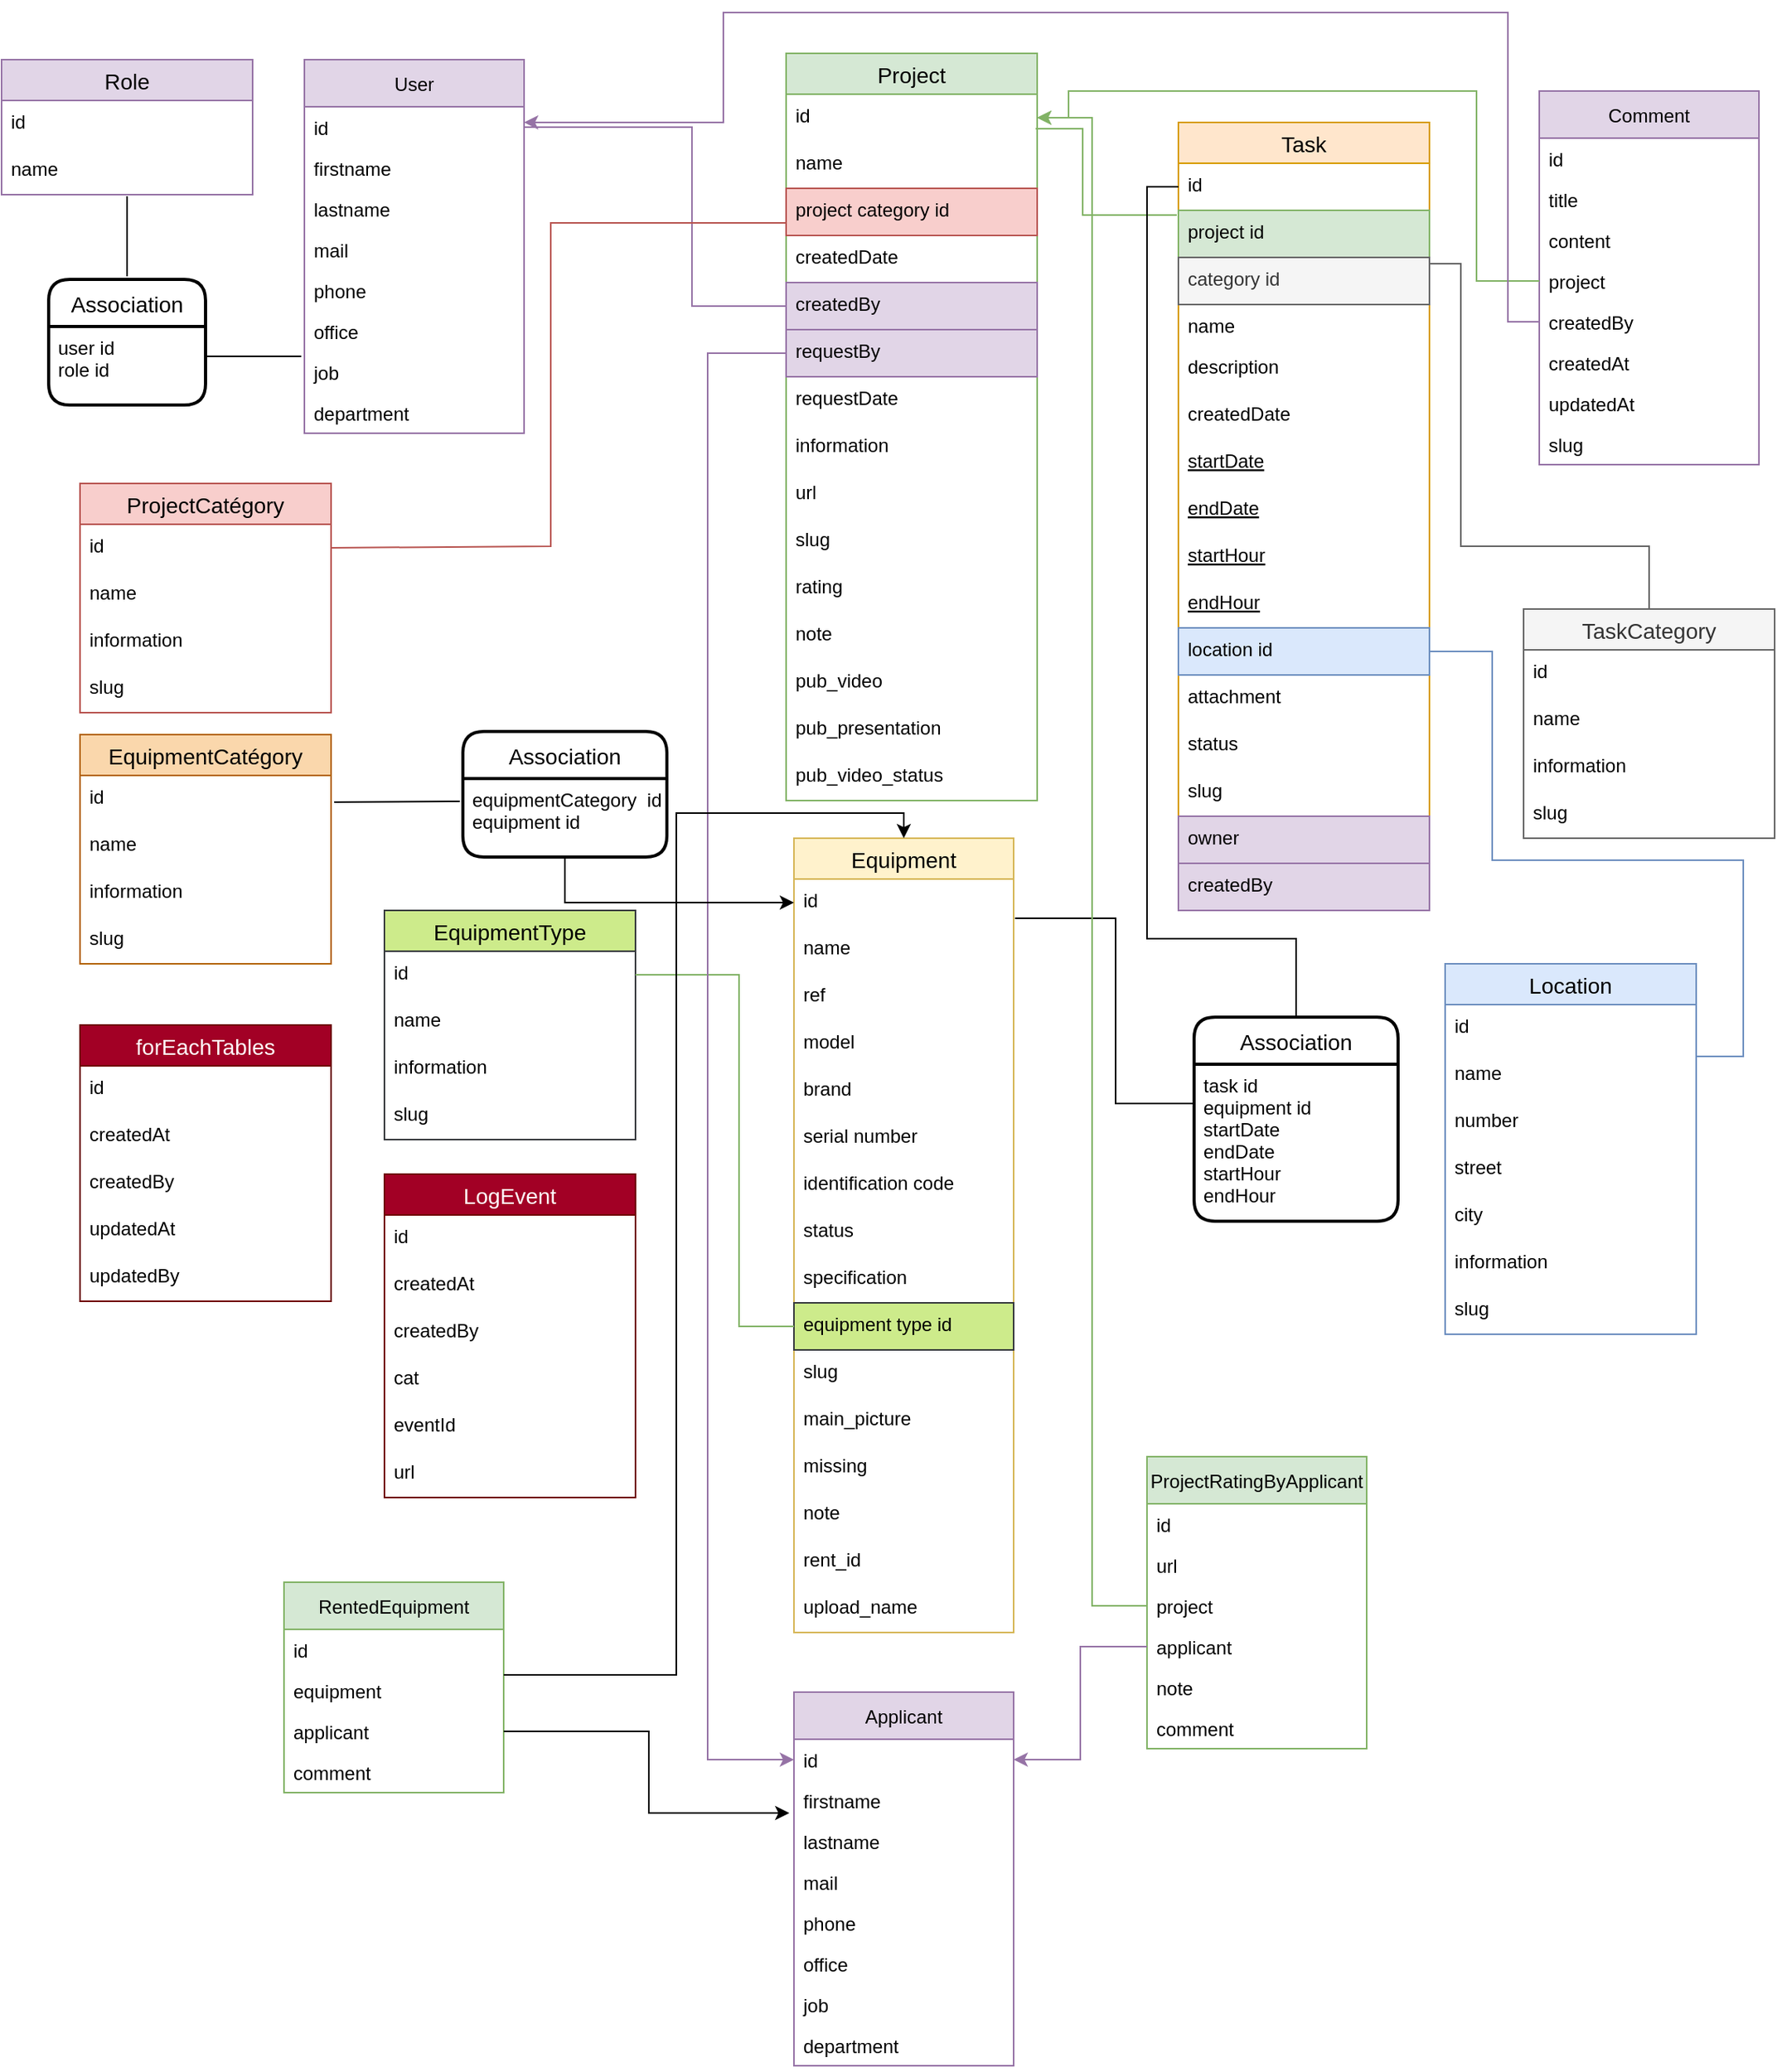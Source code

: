 <mxfile version="18.0.2" type="device"><diagram id="vgKDDP4HKPnHGb9lCJOR" name="Page-1"><mxGraphModel dx="1973" dy="1891" grid="1" gridSize="10" guides="1" tooltips="1" connect="1" arrows="1" fold="1" page="1" pageScale="1" pageWidth="1169" pageHeight="827" math="0" shadow="0"><root><mxCell id="0"/><mxCell id="1" parent="0"/><mxCell id="gBE5pJFkTgozuct2Nx64-1" value="User" style="swimlane;fontStyle=0;childLayout=stackLayout;horizontal=1;startSize=30;fillColor=#e1d5e7;horizontalStack=0;resizeParent=1;resizeParentMax=0;resizeLast=0;collapsible=1;marginBottom=0;glass=0;rounded=0;strokeColor=#9673a6;" parent="1" vertex="1"><mxGeometry x="203" y="10" width="140" height="238" as="geometry"><mxRectangle x="200" y="300" width="60" height="26" as="alternateBounds"/></mxGeometry></mxCell><mxCell id="gBE5pJFkTgozuct2Nx64-72" value="id" style="text;strokeColor=none;fillColor=none;align=left;verticalAlign=top;spacingLeft=4;spacingRight=4;overflow=hidden;rotatable=0;points=[[0,0.5],[1,0.5]];portConstraint=eastwest;" parent="gBE5pJFkTgozuct2Nx64-1" vertex="1"><mxGeometry y="30" width="140" height="26" as="geometry"/></mxCell><mxCell id="gBE5pJFkTgozuct2Nx64-2" value="firstname" style="text;strokeColor=none;fillColor=none;align=left;verticalAlign=top;spacingLeft=4;spacingRight=4;overflow=hidden;rotatable=0;points=[[0,0.5],[1,0.5]];portConstraint=eastwest;" parent="gBE5pJFkTgozuct2Nx64-1" vertex="1"><mxGeometry y="56" width="140" height="26" as="geometry"/></mxCell><mxCell id="gBE5pJFkTgozuct2Nx64-3" value="lastname" style="text;strokeColor=none;fillColor=none;align=left;verticalAlign=top;spacingLeft=4;spacingRight=4;overflow=hidden;rotatable=0;points=[[0,0.5],[1,0.5]];portConstraint=eastwest;" parent="gBE5pJFkTgozuct2Nx64-1" vertex="1"><mxGeometry y="82" width="140" height="26" as="geometry"/></mxCell><mxCell id="gBE5pJFkTgozuct2Nx64-4" value="mail" style="text;strokeColor=none;fillColor=none;align=left;verticalAlign=top;spacingLeft=4;spacingRight=4;overflow=hidden;rotatable=0;points=[[0,0.5],[1,0.5]];portConstraint=eastwest;" parent="gBE5pJFkTgozuct2Nx64-1" vertex="1"><mxGeometry y="108" width="140" height="26" as="geometry"/></mxCell><mxCell id="gBE5pJFkTgozuct2Nx64-18" value="phone" style="text;strokeColor=none;fillColor=none;align=left;verticalAlign=top;spacingLeft=4;spacingRight=4;overflow=hidden;rotatable=0;points=[[0,0.5],[1,0.5]];portConstraint=eastwest;" parent="gBE5pJFkTgozuct2Nx64-1" vertex="1"><mxGeometry y="134" width="140" height="26" as="geometry"/></mxCell><mxCell id="gBE5pJFkTgozuct2Nx64-19" value="office" style="text;strokeColor=none;fillColor=none;align=left;verticalAlign=top;spacingLeft=4;spacingRight=4;overflow=hidden;rotatable=0;points=[[0,0.5],[1,0.5]];portConstraint=eastwest;" parent="gBE5pJFkTgozuct2Nx64-1" vertex="1"><mxGeometry y="160" width="140" height="26" as="geometry"/></mxCell><mxCell id="gBE5pJFkTgozuct2Nx64-20" value="job" style="text;strokeColor=none;fillColor=none;align=left;verticalAlign=top;spacingLeft=4;spacingRight=4;overflow=hidden;rotatable=0;points=[[0,0.5],[1,0.5]];portConstraint=eastwest;" parent="gBE5pJFkTgozuct2Nx64-1" vertex="1"><mxGeometry y="186" width="140" height="26" as="geometry"/></mxCell><mxCell id="gBE5pJFkTgozuct2Nx64-22" value="department" style="text;strokeColor=none;fillColor=none;align=left;verticalAlign=top;spacingLeft=4;spacingRight=4;overflow=hidden;rotatable=0;points=[[0,0.5],[1,0.5]];portConstraint=eastwest;" parent="gBE5pJFkTgozuct2Nx64-1" vertex="1"><mxGeometry y="212" width="140" height="26" as="geometry"/></mxCell><mxCell id="gBE5pJFkTgozuct2Nx64-23" value="Role" style="swimlane;fontStyle=0;childLayout=stackLayout;horizontal=1;startSize=26;horizontalStack=0;resizeParent=1;resizeParentMax=0;resizeLast=0;collapsible=1;marginBottom=0;align=center;fontSize=14;rounded=0;glass=0;strokeColor=#9673a6;fillColor=#e1d5e7;" parent="1" vertex="1"><mxGeometry x="10" y="10" width="160" height="86" as="geometry"/></mxCell><mxCell id="gBE5pJFkTgozuct2Nx64-24" value="id" style="text;strokeColor=none;fillColor=none;spacingLeft=4;spacingRight=4;overflow=hidden;rotatable=0;points=[[0,0.5],[1,0.5]];portConstraint=eastwest;fontSize=12;" parent="gBE5pJFkTgozuct2Nx64-23" vertex="1"><mxGeometry y="26" width="160" height="30" as="geometry"/></mxCell><mxCell id="gBE5pJFkTgozuct2Nx64-73" value="name" style="text;strokeColor=none;fillColor=none;spacingLeft=4;spacingRight=4;overflow=hidden;rotatable=0;points=[[0,0.5],[1,0.5]];portConstraint=eastwest;fontSize=12;" parent="gBE5pJFkTgozuct2Nx64-23" vertex="1"><mxGeometry y="56" width="160" height="30" as="geometry"/></mxCell><mxCell id="gBE5pJFkTgozuct2Nx64-33" value="Location" style="swimlane;fontStyle=0;childLayout=stackLayout;horizontal=1;startSize=26;horizontalStack=0;resizeParent=1;resizeParentMax=0;resizeLast=0;collapsible=1;marginBottom=0;align=center;fontSize=14;rounded=0;glass=0;strokeColor=#6c8ebf;fillColor=#dae8fc;" parent="1" vertex="1"><mxGeometry x="930" y="586" width="160" height="236" as="geometry"/></mxCell><mxCell id="gBE5pJFkTgozuct2Nx64-34" value="id" style="text;strokeColor=none;fillColor=none;spacingLeft=4;spacingRight=4;overflow=hidden;rotatable=0;points=[[0,0.5],[1,0.5]];portConstraint=eastwest;fontSize=12;" parent="gBE5pJFkTgozuct2Nx64-33" vertex="1"><mxGeometry y="26" width="160" height="30" as="geometry"/></mxCell><mxCell id="gBE5pJFkTgozuct2Nx64-74" value="name" style="text;strokeColor=none;fillColor=none;spacingLeft=4;spacingRight=4;overflow=hidden;rotatable=0;points=[[0,0.5],[1,0.5]];portConstraint=eastwest;fontSize=12;" parent="gBE5pJFkTgozuct2Nx64-33" vertex="1"><mxGeometry y="56" width="160" height="30" as="geometry"/></mxCell><mxCell id="gBE5pJFkTgozuct2Nx64-37" value="number" style="text;strokeColor=none;fillColor=none;spacingLeft=4;spacingRight=4;overflow=hidden;rotatable=0;points=[[0,0.5],[1,0.5]];portConstraint=eastwest;fontSize=12;" parent="gBE5pJFkTgozuct2Nx64-33" vertex="1"><mxGeometry y="86" width="160" height="30" as="geometry"/></mxCell><mxCell id="gBE5pJFkTgozuct2Nx64-35" value="street" style="text;strokeColor=none;fillColor=none;spacingLeft=4;spacingRight=4;overflow=hidden;rotatable=0;points=[[0,0.5],[1,0.5]];portConstraint=eastwest;fontSize=12;" parent="gBE5pJFkTgozuct2Nx64-33" vertex="1"><mxGeometry y="116" width="160" height="30" as="geometry"/></mxCell><mxCell id="gBE5pJFkTgozuct2Nx64-36" value="city" style="text;strokeColor=none;fillColor=none;spacingLeft=4;spacingRight=4;overflow=hidden;rotatable=0;points=[[0,0.5],[1,0.5]];portConstraint=eastwest;fontSize=12;" parent="gBE5pJFkTgozuct2Nx64-33" vertex="1"><mxGeometry y="146" width="160" height="30" as="geometry"/></mxCell><mxCell id="gBE5pJFkTgozuct2Nx64-38" value="information" style="text;strokeColor=none;fillColor=none;spacingLeft=4;spacingRight=4;overflow=hidden;rotatable=0;points=[[0,0.5],[1,0.5]];portConstraint=eastwest;fontSize=12;" parent="gBE5pJFkTgozuct2Nx64-33" vertex="1"><mxGeometry y="176" width="160" height="30" as="geometry"/></mxCell><mxCell id="S3T-Dzvcosj2zgzTIiVU-9" value="slug" style="text;strokeColor=none;fillColor=none;spacingLeft=4;spacingRight=4;overflow=hidden;rotatable=0;points=[[0,0.5],[1,0.5]];portConstraint=eastwest;fontSize=12;" parent="gBE5pJFkTgozuct2Nx64-33" vertex="1"><mxGeometry y="206" width="160" height="30" as="geometry"/></mxCell><mxCell id="gBE5pJFkTgozuct2Nx64-39" value="EquipmentCatégory" style="swimlane;fontStyle=0;childLayout=stackLayout;horizontal=1;startSize=26;horizontalStack=0;resizeParent=1;resizeParentMax=0;resizeLast=0;collapsible=1;marginBottom=0;align=center;fontSize=14;rounded=0;glass=0;strokeColor=#b46504;fillColor=#fad7ac;" parent="1" vertex="1"><mxGeometry x="60" y="440" width="160" height="146" as="geometry"/></mxCell><mxCell id="gBE5pJFkTgozuct2Nx64-40" value="id" style="text;strokeColor=none;fillColor=none;spacingLeft=4;spacingRight=4;overflow=hidden;rotatable=0;points=[[0,0.5],[1,0.5]];portConstraint=eastwest;fontSize=12;" parent="gBE5pJFkTgozuct2Nx64-39" vertex="1"><mxGeometry y="26" width="160" height="30" as="geometry"/></mxCell><mxCell id="gBE5pJFkTgozuct2Nx64-78" value="name" style="text;strokeColor=none;fillColor=none;spacingLeft=4;spacingRight=4;overflow=hidden;rotatable=0;points=[[0,0.5],[1,0.5]];portConstraint=eastwest;fontSize=12;" parent="gBE5pJFkTgozuct2Nx64-39" vertex="1"><mxGeometry y="56" width="160" height="30" as="geometry"/></mxCell><mxCell id="gBE5pJFkTgozuct2Nx64-41" value="information" style="text;strokeColor=none;fillColor=none;spacingLeft=4;spacingRight=4;overflow=hidden;rotatable=0;points=[[0,0.5],[1,0.5]];portConstraint=eastwest;fontSize=12;" parent="gBE5pJFkTgozuct2Nx64-39" vertex="1"><mxGeometry y="86" width="160" height="30" as="geometry"/></mxCell><mxCell id="S3T-Dzvcosj2zgzTIiVU-7" value="slug" style="text;strokeColor=none;fillColor=none;spacingLeft=4;spacingRight=4;overflow=hidden;rotatable=0;points=[[0,0.5],[1,0.5]];portConstraint=eastwest;fontSize=12;" parent="gBE5pJFkTgozuct2Nx64-39" vertex="1"><mxGeometry y="116" width="160" height="30" as="geometry"/></mxCell><mxCell id="gBE5pJFkTgozuct2Nx64-43" value="EquipmentType" style="swimlane;fontStyle=0;childLayout=stackLayout;horizontal=1;startSize=26;horizontalStack=0;resizeParent=1;resizeParentMax=0;resizeLast=0;collapsible=1;marginBottom=0;align=center;fontSize=14;rounded=0;glass=0;strokeColor=#36393d;fillColor=#cdeb8b;" parent="1" vertex="1"><mxGeometry x="254" y="552" width="160" height="146" as="geometry"/></mxCell><mxCell id="gBE5pJFkTgozuct2Nx64-44" value="id" style="text;strokeColor=none;fillColor=none;spacingLeft=4;spacingRight=4;overflow=hidden;rotatable=0;points=[[0,0.5],[1,0.5]];portConstraint=eastwest;fontSize=12;" parent="gBE5pJFkTgozuct2Nx64-43" vertex="1"><mxGeometry y="26" width="160" height="30" as="geometry"/></mxCell><mxCell id="gBE5pJFkTgozuct2Nx64-79" value="name" style="text;strokeColor=none;fillColor=none;spacingLeft=4;spacingRight=4;overflow=hidden;rotatable=0;points=[[0,0.5],[1,0.5]];portConstraint=eastwest;fontSize=12;" parent="gBE5pJFkTgozuct2Nx64-43" vertex="1"><mxGeometry y="56" width="160" height="30" as="geometry"/></mxCell><mxCell id="gBE5pJFkTgozuct2Nx64-45" value="information" style="text;strokeColor=none;fillColor=none;spacingLeft=4;spacingRight=4;overflow=hidden;rotatable=0;points=[[0,0.5],[1,0.5]];portConstraint=eastwest;fontSize=12;" parent="gBE5pJFkTgozuct2Nx64-43" vertex="1"><mxGeometry y="86" width="160" height="30" as="geometry"/></mxCell><mxCell id="S3T-Dzvcosj2zgzTIiVU-8" value="slug" style="text;strokeColor=none;fillColor=none;spacingLeft=4;spacingRight=4;overflow=hidden;rotatable=0;points=[[0,0.5],[1,0.5]];portConstraint=eastwest;fontSize=12;" parent="gBE5pJFkTgozuct2Nx64-43" vertex="1"><mxGeometry y="116" width="160" height="30" as="geometry"/></mxCell><mxCell id="gBE5pJFkTgozuct2Nx64-46" value="Equipment" style="swimlane;fontStyle=0;childLayout=stackLayout;horizontal=1;startSize=26;horizontalStack=0;resizeParent=1;resizeParentMax=0;resizeLast=0;collapsible=1;marginBottom=0;align=center;fontSize=14;rounded=0;glass=0;strokeColor=#d6b656;fillColor=#fff2cc;" parent="1" vertex="1"><mxGeometry x="515" y="506" width="140" height="506" as="geometry"><mxRectangle x="515" y="374" width="100" height="26" as="alternateBounds"/></mxGeometry></mxCell><mxCell id="gBE5pJFkTgozuct2Nx64-48" value="id" style="text;strokeColor=none;fillColor=none;spacingLeft=4;spacingRight=4;overflow=hidden;rotatable=0;points=[[0,0.5],[1,0.5]];portConstraint=eastwest;fontSize=12;" parent="gBE5pJFkTgozuct2Nx64-46" vertex="1"><mxGeometry y="26" width="140" height="30" as="geometry"/></mxCell><mxCell id="gBE5pJFkTgozuct2Nx64-80" value="name" style="text;strokeColor=none;fillColor=none;spacingLeft=4;spacingRight=4;overflow=hidden;rotatable=0;points=[[0,0.5],[1,0.5]];portConstraint=eastwest;fontSize=12;" parent="gBE5pJFkTgozuct2Nx64-46" vertex="1"><mxGeometry y="56" width="140" height="30" as="geometry"/></mxCell><mxCell id="S3T-Dzvcosj2zgzTIiVU-4" value="ref" style="text;strokeColor=none;fillColor=none;spacingLeft=4;spacingRight=4;overflow=hidden;rotatable=0;points=[[0,0.5],[1,0.5]];portConstraint=eastwest;fontSize=12;" parent="gBE5pJFkTgozuct2Nx64-46" vertex="1"><mxGeometry y="86" width="140" height="30" as="geometry"/></mxCell><mxCell id="gBE5pJFkTgozuct2Nx64-47" value="model" style="text;strokeColor=none;fillColor=none;spacingLeft=4;spacingRight=4;overflow=hidden;rotatable=0;points=[[0,0.5],[1,0.5]];portConstraint=eastwest;fontSize=12;" parent="gBE5pJFkTgozuct2Nx64-46" vertex="1"><mxGeometry y="116" width="140" height="30" as="geometry"/></mxCell><mxCell id="gBE5pJFkTgozuct2Nx64-49" value="brand" style="text;strokeColor=none;fillColor=none;spacingLeft=4;spacingRight=4;overflow=hidden;rotatable=0;points=[[0,0.5],[1,0.5]];portConstraint=eastwest;fontSize=12;" parent="gBE5pJFkTgozuct2Nx64-46" vertex="1"><mxGeometry y="146" width="140" height="30" as="geometry"/></mxCell><mxCell id="gBE5pJFkTgozuct2Nx64-50" value="serial number" style="text;strokeColor=none;fillColor=none;spacingLeft=4;spacingRight=4;overflow=hidden;rotatable=0;points=[[0,0.5],[1,0.5]];portConstraint=eastwest;fontSize=12;" parent="gBE5pJFkTgozuct2Nx64-46" vertex="1"><mxGeometry y="176" width="140" height="30" as="geometry"/></mxCell><mxCell id="gBE5pJFkTgozuct2Nx64-51" value="identification code" style="text;strokeColor=none;fillColor=none;spacingLeft=4;spacingRight=4;overflow=hidden;rotatable=0;points=[[0,0.5],[1,0.5]];portConstraint=eastwest;fontSize=12;" parent="gBE5pJFkTgozuct2Nx64-46" vertex="1"><mxGeometry y="206" width="140" height="30" as="geometry"/></mxCell><mxCell id="gBE5pJFkTgozuct2Nx64-52" value="status" style="text;strokeColor=none;fillColor=none;spacingLeft=4;spacingRight=4;overflow=hidden;rotatable=0;points=[[0,0.5],[1,0.5]];portConstraint=eastwest;fontSize=12;" parent="gBE5pJFkTgozuct2Nx64-46" vertex="1"><mxGeometry y="236" width="140" height="30" as="geometry"/></mxCell><mxCell id="gBE5pJFkTgozuct2Nx64-53" value="specification" style="text;strokeColor=none;fillColor=none;spacingLeft=4;spacingRight=4;overflow=hidden;rotatable=0;points=[[0,0.5],[1,0.5]];portConstraint=eastwest;fontSize=12;" parent="gBE5pJFkTgozuct2Nx64-46" vertex="1"><mxGeometry y="266" width="140" height="30" as="geometry"/></mxCell><mxCell id="gBE5pJFkTgozuct2Nx64-115" value="equipment type id" style="text;strokeColor=#36393d;fillColor=#cdeb8b;spacingLeft=4;spacingRight=4;overflow=hidden;rotatable=0;points=[[0,0.5],[1,0.5]];portConstraint=eastwest;fontSize=12;" parent="gBE5pJFkTgozuct2Nx64-46" vertex="1"><mxGeometry y="296" width="140" height="30" as="geometry"/></mxCell><mxCell id="S3T-Dzvcosj2zgzTIiVU-5" value="slug" style="text;strokeColor=none;fillColor=none;spacingLeft=4;spacingRight=4;overflow=hidden;rotatable=0;points=[[0,0.5],[1,0.5]];portConstraint=eastwest;fontSize=12;" parent="gBE5pJFkTgozuct2Nx64-46" vertex="1"><mxGeometry y="326" width="140" height="30" as="geometry"/></mxCell><mxCell id="S3T-Dzvcosj2zgzTIiVU-6" value="main_picture" style="text;strokeColor=none;fillColor=none;spacingLeft=4;spacingRight=4;overflow=hidden;rotatable=0;points=[[0,0.5],[1,0.5]];portConstraint=eastwest;fontSize=12;" parent="gBE5pJFkTgozuct2Nx64-46" vertex="1"><mxGeometry y="356" width="140" height="30" as="geometry"/></mxCell><mxCell id="QSr7W4OXU2CCVXfZB4F0-1" value="missing" style="text;strokeColor=none;fillColor=none;spacingLeft=4;spacingRight=4;overflow=hidden;rotatable=0;points=[[0,0.5],[1,0.5]];portConstraint=eastwest;fontSize=12;" parent="gBE5pJFkTgozuct2Nx64-46" vertex="1"><mxGeometry y="386" width="140" height="30" as="geometry"/></mxCell><mxCell id="QSr7W4OXU2CCVXfZB4F0-2" value="note" style="text;strokeColor=none;fillColor=none;spacingLeft=4;spacingRight=4;overflow=hidden;rotatable=0;points=[[0,0.5],[1,0.5]];portConstraint=eastwest;fontSize=12;" parent="gBE5pJFkTgozuct2Nx64-46" vertex="1"><mxGeometry y="416" width="140" height="30" as="geometry"/></mxCell><mxCell id="OMmtn6ud6Q8W6E1b56Ea-2" value="rent_id" style="text;strokeColor=none;fillColor=none;spacingLeft=4;spacingRight=4;overflow=hidden;rotatable=0;points=[[0,0.5],[1,0.5]];portConstraint=eastwest;fontSize=12;" vertex="1" parent="gBE5pJFkTgozuct2Nx64-46"><mxGeometry y="446" width="140" height="30" as="geometry"/></mxCell><mxCell id="OMmtn6ud6Q8W6E1b56Ea-3" value="upload_name" style="text;strokeColor=none;fillColor=none;spacingLeft=4;spacingRight=4;overflow=hidden;rotatable=0;points=[[0,0.5],[1,0.5]];portConstraint=eastwest;fontSize=12;" vertex="1" parent="gBE5pJFkTgozuct2Nx64-46"><mxGeometry y="476" width="140" height="30" as="geometry"/></mxCell><mxCell id="gBE5pJFkTgozuct2Nx64-54" value="ProjectCatégory" style="swimlane;fontStyle=0;childLayout=stackLayout;horizontal=1;startSize=26;horizontalStack=0;resizeParent=1;resizeParentMax=0;resizeLast=0;collapsible=1;marginBottom=0;align=center;fontSize=14;rounded=0;glass=0;strokeColor=#b85450;fillColor=#f8cecc;" parent="1" vertex="1"><mxGeometry x="60" y="280" width="160" height="146" as="geometry"/></mxCell><mxCell id="gBE5pJFkTgozuct2Nx64-55" value="id" style="text;spacingLeft=4;spacingRight=4;overflow=hidden;rotatable=0;points=[[0,0.5],[1,0.5]];portConstraint=eastwest;fontSize=12;" parent="gBE5pJFkTgozuct2Nx64-54" vertex="1"><mxGeometry y="26" width="160" height="30" as="geometry"/></mxCell><mxCell id="gBE5pJFkTgozuct2Nx64-76" value="name" style="text;strokeColor=none;fillColor=none;spacingLeft=4;spacingRight=4;overflow=hidden;rotatable=0;points=[[0,0.5],[1,0.5]];portConstraint=eastwest;fontSize=12;" parent="gBE5pJFkTgozuct2Nx64-54" vertex="1"><mxGeometry y="56" width="160" height="30" as="geometry"/></mxCell><mxCell id="gBE5pJFkTgozuct2Nx64-56" value="information" style="text;strokeColor=none;fillColor=none;spacingLeft=4;spacingRight=4;overflow=hidden;rotatable=0;points=[[0,0.5],[1,0.5]];portConstraint=eastwest;fontSize=12;" parent="gBE5pJFkTgozuct2Nx64-54" vertex="1"><mxGeometry y="86" width="160" height="30" as="geometry"/></mxCell><mxCell id="S3T-Dzvcosj2zgzTIiVU-13" value="slug" style="text;strokeColor=none;fillColor=none;spacingLeft=4;spacingRight=4;overflow=hidden;rotatable=0;points=[[0,0.5],[1,0.5]];portConstraint=eastwest;fontSize=12;" parent="gBE5pJFkTgozuct2Nx64-54" vertex="1"><mxGeometry y="116" width="160" height="30" as="geometry"/></mxCell><mxCell id="gBE5pJFkTgozuct2Nx64-57" value="TaskCategory" style="swimlane;fontStyle=0;childLayout=stackLayout;horizontal=1;startSize=26;horizontalStack=0;resizeParent=1;resizeParentMax=0;resizeLast=0;collapsible=1;marginBottom=0;align=center;fontSize=14;rounded=0;glass=0;strokeColor=#666666;fillColor=#f5f5f5;fontColor=#333333;" parent="1" vertex="1"><mxGeometry x="980" y="360" width="160" height="146" as="geometry"/></mxCell><mxCell id="gBE5pJFkTgozuct2Nx64-58" value="id" style="text;strokeColor=none;fillColor=none;spacingLeft=4;spacingRight=4;overflow=hidden;rotatable=0;points=[[0,0.5],[1,0.5]];portConstraint=eastwest;fontSize=12;" parent="gBE5pJFkTgozuct2Nx64-57" vertex="1"><mxGeometry y="26" width="160" height="30" as="geometry"/></mxCell><mxCell id="gBE5pJFkTgozuct2Nx64-75" value="name" style="text;strokeColor=none;fillColor=none;spacingLeft=4;spacingRight=4;overflow=hidden;rotatable=0;points=[[0,0.5],[1,0.5]];portConstraint=eastwest;fontSize=12;" parent="gBE5pJFkTgozuct2Nx64-57" vertex="1"><mxGeometry y="56" width="160" height="30" as="geometry"/></mxCell><mxCell id="gBE5pJFkTgozuct2Nx64-59" value="information" style="text;strokeColor=none;fillColor=none;spacingLeft=4;spacingRight=4;overflow=hidden;rotatable=0;points=[[0,0.5],[1,0.5]];portConstraint=eastwest;fontSize=12;" parent="gBE5pJFkTgozuct2Nx64-57" vertex="1"><mxGeometry y="86" width="160" height="30" as="geometry"/></mxCell><mxCell id="S3T-Dzvcosj2zgzTIiVU-10" value="slug" style="text;strokeColor=none;fillColor=none;spacingLeft=4;spacingRight=4;overflow=hidden;rotatable=0;points=[[0,0.5],[1,0.5]];portConstraint=eastwest;fontSize=12;" parent="gBE5pJFkTgozuct2Nx64-57" vertex="1"><mxGeometry y="116" width="160" height="30" as="geometry"/></mxCell><mxCell id="gBE5pJFkTgozuct2Nx64-61" value="Task" style="swimlane;fontStyle=0;childLayout=stackLayout;horizontal=1;startSize=26;horizontalStack=0;resizeParent=1;resizeParentMax=0;resizeLast=0;collapsible=1;marginBottom=0;align=center;fontSize=14;rounded=0;glass=0;strokeColor=#d79b00;fillColor=#ffe6cc;" parent="1" vertex="1"><mxGeometry x="760" y="50" width="160" height="502" as="geometry"/></mxCell><mxCell id="gBE5pJFkTgozuct2Nx64-62" value="id" style="text;strokeColor=none;fillColor=none;spacingLeft=4;spacingRight=4;overflow=hidden;rotatable=0;points=[[0,0.5],[1,0.5]];portConstraint=eastwest;fontSize=12;" parent="gBE5pJFkTgozuct2Nx64-61" vertex="1"><mxGeometry y="26" width="160" height="30" as="geometry"/></mxCell><mxCell id="gBE5pJFkTgozuct2Nx64-107" value="project id" style="text;strokeColor=#82b366;fillColor=#d5e8d4;spacingLeft=4;spacingRight=4;overflow=hidden;rotatable=0;points=[[0,0.5],[1,0.5]];portConstraint=eastwest;fontSize=12;" parent="gBE5pJFkTgozuct2Nx64-61" vertex="1"><mxGeometry y="56" width="160" height="30" as="geometry"/></mxCell><mxCell id="gBE5pJFkTgozuct2Nx64-108" value="category id" style="text;strokeColor=#666666;fillColor=#f5f5f5;spacingLeft=4;spacingRight=4;overflow=hidden;rotatable=0;points=[[0,0.5],[1,0.5]];portConstraint=eastwest;fontSize=12;fontColor=#333333;" parent="gBE5pJFkTgozuct2Nx64-61" vertex="1"><mxGeometry y="86" width="160" height="30" as="geometry"/></mxCell><mxCell id="gBE5pJFkTgozuct2Nx64-77" value="name" style="text;strokeColor=none;fillColor=none;spacingLeft=4;spacingRight=4;overflow=hidden;rotatable=0;points=[[0,0.5],[1,0.5]];portConstraint=eastwest;fontSize=12;" parent="gBE5pJFkTgozuct2Nx64-61" vertex="1"><mxGeometry y="116" width="160" height="26" as="geometry"/></mxCell><mxCell id="gBE5pJFkTgozuct2Nx64-63" value="description" style="text;strokeColor=none;fillColor=none;spacingLeft=4;spacingRight=4;overflow=hidden;rotatable=0;points=[[0,0.5],[1,0.5]];portConstraint=eastwest;fontSize=12;" parent="gBE5pJFkTgozuct2Nx64-61" vertex="1"><mxGeometry y="142" width="160" height="30" as="geometry"/></mxCell><mxCell id="gBE5pJFkTgozuct2Nx64-64" value="createdDate" style="text;strokeColor=none;fillColor=none;spacingLeft=4;spacingRight=4;overflow=hidden;rotatable=0;points=[[0,0.5],[1,0.5]];portConstraint=eastwest;fontSize=12;" parent="gBE5pJFkTgozuct2Nx64-61" vertex="1"><mxGeometry y="172" width="160" height="30" as="geometry"/></mxCell><mxCell id="gBE5pJFkTgozuct2Nx64-65" value="startDate" style="text;strokeColor=none;fillColor=none;spacingLeft=4;spacingRight=4;overflow=hidden;rotatable=0;points=[[0,0.5],[1,0.5]];portConstraint=eastwest;fontSize=12;fontStyle=4" parent="gBE5pJFkTgozuct2Nx64-61" vertex="1"><mxGeometry y="202" width="160" height="30" as="geometry"/></mxCell><mxCell id="gBE5pJFkTgozuct2Nx64-66" value="endDate" style="text;strokeColor=none;fillColor=none;spacingLeft=4;spacingRight=4;overflow=hidden;rotatable=0;points=[[0,0.5],[1,0.5]];portConstraint=eastwest;fontSize=12;fontStyle=4" parent="gBE5pJFkTgozuct2Nx64-61" vertex="1"><mxGeometry y="232" width="160" height="30" as="geometry"/></mxCell><mxCell id="gBE5pJFkTgozuct2Nx64-67" value="startHour" style="text;strokeColor=none;fillColor=none;spacingLeft=4;spacingRight=4;overflow=hidden;rotatable=0;points=[[0,0.5],[1,0.5]];portConstraint=eastwest;fontSize=12;fontStyle=4" parent="gBE5pJFkTgozuct2Nx64-61" vertex="1"><mxGeometry y="262" width="160" height="30" as="geometry"/></mxCell><mxCell id="gBE5pJFkTgozuct2Nx64-68" value="endHour" style="text;strokeColor=none;fillColor=none;spacingLeft=4;spacingRight=4;overflow=hidden;rotatable=0;points=[[0,0.5],[1,0.5]];portConstraint=eastwest;fontSize=12;fontStyle=4" parent="gBE5pJFkTgozuct2Nx64-61" vertex="1"><mxGeometry y="292" width="160" height="30" as="geometry"/></mxCell><mxCell id="gBE5pJFkTgozuct2Nx64-69" value="location id" style="text;strokeColor=#6c8ebf;fillColor=#dae8fc;spacingLeft=4;spacingRight=4;overflow=hidden;rotatable=0;points=[[0,0.5],[1,0.5]];portConstraint=eastwest;fontSize=12;" parent="gBE5pJFkTgozuct2Nx64-61" vertex="1"><mxGeometry y="322" width="160" height="30" as="geometry"/></mxCell><mxCell id="gBE5pJFkTgozuct2Nx64-70" value="attachment" style="text;strokeColor=none;fillColor=none;spacingLeft=4;spacingRight=4;overflow=hidden;rotatable=0;points=[[0,0.5],[1,0.5]];portConstraint=eastwest;fontSize=12;" parent="gBE5pJFkTgozuct2Nx64-61" vertex="1"><mxGeometry y="352" width="160" height="30" as="geometry"/></mxCell><mxCell id="gBE5pJFkTgozuct2Nx64-71" value="status" style="text;strokeColor=none;fillColor=none;spacingLeft=4;spacingRight=4;overflow=hidden;rotatable=0;points=[[0,0.5],[1,0.5]];portConstraint=eastwest;fontSize=12;" parent="gBE5pJFkTgozuct2Nx64-61" vertex="1"><mxGeometry y="382" width="160" height="30" as="geometry"/></mxCell><mxCell id="S3T-Dzvcosj2zgzTIiVU-11" value="slug" style="text;strokeColor=none;fillColor=none;spacingLeft=4;spacingRight=4;overflow=hidden;rotatable=0;points=[[0,0.5],[1,0.5]];portConstraint=eastwest;fontSize=12;" parent="gBE5pJFkTgozuct2Nx64-61" vertex="1"><mxGeometry y="412" width="160" height="30" as="geometry"/></mxCell><mxCell id="TCfny8PgyEXxtmGRfVnP-3" value="owner" style="text;strokeColor=#9673a6;fillColor=#e1d5e7;spacingLeft=4;spacingRight=4;overflow=hidden;rotatable=0;points=[[0,0.5],[1,0.5]];portConstraint=eastwest;fontSize=12;" parent="gBE5pJFkTgozuct2Nx64-61" vertex="1"><mxGeometry y="442" width="160" height="30" as="geometry"/></mxCell><mxCell id="TCfny8PgyEXxtmGRfVnP-4" value="createdBy" style="text;strokeColor=#9673a6;fillColor=#e1d5e7;spacingLeft=4;spacingRight=4;overflow=hidden;rotatable=0;points=[[0,0.5],[1,0.5]];portConstraint=eastwest;fontSize=12;" parent="gBE5pJFkTgozuct2Nx64-61" vertex="1"><mxGeometry y="472" width="160" height="30" as="geometry"/></mxCell><mxCell id="gBE5pJFkTgozuct2Nx64-90" value="Association" style="swimlane;childLayout=stackLayout;horizontal=1;startSize=30;horizontalStack=0;rounded=1;fontSize=14;fontStyle=0;strokeWidth=2;resizeParent=0;resizeLast=1;shadow=0;dashed=0;align=center;glass=0;" parent="1" vertex="1"><mxGeometry x="40" y="150" width="100" height="80" as="geometry"/></mxCell><mxCell id="gBE5pJFkTgozuct2Nx64-91" value="user id&#xA;role id&#xA;" style="align=left;strokeColor=none;fillColor=none;spacingLeft=4;fontSize=12;verticalAlign=top;resizable=0;rotatable=0;part=1;" parent="gBE5pJFkTgozuct2Nx64-90" vertex="1"><mxGeometry y="30" width="100" height="50" as="geometry"/></mxCell><mxCell id="gBE5pJFkTgozuct2Nx64-92" value="" style="endArrow=none;html=1;rounded=0;entryX=0.5;entryY=0;entryDx=0;entryDy=0;" parent="1" edge="1"><mxGeometry relative="1" as="geometry"><mxPoint x="90" y="97" as="sourcePoint"/><mxPoint x="90" y="148" as="targetPoint"/></mxGeometry></mxCell><mxCell id="gBE5pJFkTgozuct2Nx64-93" value="" style="line;strokeWidth=1;rotatable=0;dashed=0;labelPosition=right;align=left;verticalAlign=middle;spacingTop=0;spacingLeft=6;points=[];portConstraint=eastwest;rounded=0;glass=0;" parent="1" vertex="1"><mxGeometry x="141" y="194" width="60" height="10" as="geometry"/></mxCell><mxCell id="gBE5pJFkTgozuct2Nx64-97" value="" style="endArrow=none;html=1;rounded=0;exitX=1;exitY=0.5;exitDx=0;exitDy=0;entryX=0;entryY=0.5;entryDx=0;entryDy=0;fillColor=#e1d5e7;strokeColor=#9673a6;" parent="1" source="gBE5pJFkTgozuct2Nx64-72" target="gBE5pJFkTgozuct2Nx64-85" edge="1"><mxGeometry relative="1" as="geometry"><mxPoint x="300" y="380" as="sourcePoint"/><mxPoint x="460" y="380" as="targetPoint"/><Array as="points"><mxPoint x="400" y="53"/><mxPoint x="450" y="53"/><mxPoint x="450" y="110"/><mxPoint x="450" y="167"/></Array></mxGeometry></mxCell><mxCell id="gBE5pJFkTgozuct2Nx64-105" value="" style="endArrow=none;html=1;rounded=0;exitX=1;exitY=0.5;exitDx=0;exitDy=0;entryX=0.013;entryY=0.733;entryDx=0;entryDy=0;entryPerimeter=0;fillColor=#f8cecc;strokeColor=#b85450;" parent="1" source="gBE5pJFkTgozuct2Nx64-55" target="gBE5pJFkTgozuct2Nx64-83" edge="1"><mxGeometry relative="1" as="geometry"><mxPoint x="300" y="350" as="sourcePoint"/><mxPoint x="510" y="140" as="targetPoint"/><Array as="points"><mxPoint x="360" y="320"/><mxPoint x="360" y="140"/><mxPoint x="360" y="114"/></Array></mxGeometry></mxCell><mxCell id="gBE5pJFkTgozuct2Nx64-110" value="" style="endArrow=none;html=1;rounded=0;entryX=0.5;entryY=0;entryDx=0;entryDy=0;fillColor=#f5f5f5;strokeColor=#666666;" parent="1" target="gBE5pJFkTgozuct2Nx64-57" edge="1"><mxGeometry relative="1" as="geometry"><mxPoint x="920" y="140" as="sourcePoint"/><mxPoint x="1000" y="140" as="targetPoint"/><Array as="points"><mxPoint x="940" y="140"/><mxPoint x="940" y="230"/><mxPoint x="940" y="320"/><mxPoint x="1060" y="320"/></Array></mxGeometry></mxCell><mxCell id="gBE5pJFkTgozuct2Nx64-111" value="" style="endArrow=none;html=1;rounded=0;entryX=0;entryY=0.5;entryDx=0;entryDy=0;exitX=0.994;exitY=0.733;exitDx=0;exitDy=0;exitPerimeter=0;fillColor=#d5e8d4;strokeColor=#82b366;" parent="1" source="gBE5pJFkTgozuct2Nx64-82" edge="1"><mxGeometry relative="1" as="geometry"><mxPoint x="672.04" y="88" as="sourcePoint"/><mxPoint x="759" y="109" as="targetPoint"/><Array as="points"><mxPoint x="699" y="54"/><mxPoint x="699" y="109"/></Array></mxGeometry></mxCell><mxCell id="gBE5pJFkTgozuct2Nx64-112" value="" style="endArrow=none;html=1;rounded=0;exitX=1;exitY=0.5;exitDx=0;exitDy=0;entryX=1;entryY=0.25;entryDx=0;entryDy=0;fillColor=#dae8fc;strokeColor=#6c8ebf;" parent="1" source="gBE5pJFkTgozuct2Nx64-69" target="gBE5pJFkTgozuct2Nx64-33" edge="1"><mxGeometry relative="1" as="geometry"><mxPoint x="510" y="440" as="sourcePoint"/><mxPoint x="1120" y="580" as="targetPoint"/><Array as="points"><mxPoint x="960" y="387"/><mxPoint x="960" y="520"/><mxPoint x="1120" y="520"/><mxPoint x="1120" y="645"/></Array></mxGeometry></mxCell><mxCell id="gBE5pJFkTgozuct2Nx64-113" value="Association" style="swimlane;childLayout=stackLayout;horizontal=1;startSize=30;horizontalStack=0;rounded=1;fontSize=14;fontStyle=0;strokeWidth=2;resizeParent=0;resizeLast=1;shadow=0;dashed=0;align=center;glass=0;" parent="1" vertex="1"><mxGeometry x="304" y="438" width="130" height="80" as="geometry"/></mxCell><mxCell id="gBE5pJFkTgozuct2Nx64-114" value="equipmentCategory  id&#xA;equipment id&#xA;" style="align=left;strokeColor=none;fillColor=none;spacingLeft=4;fontSize=12;verticalAlign=top;resizable=0;rotatable=0;part=1;" parent="gBE5pJFkTgozuct2Nx64-113" vertex="1"><mxGeometry y="30" width="130" height="50" as="geometry"/></mxCell><mxCell id="gBE5pJFkTgozuct2Nx64-118" value="" style="endArrow=none;html=1;rounded=0;entryX=0;entryY=0.25;entryDx=0;entryDy=0;" parent="1" edge="1"><mxGeometry relative="1" as="geometry"><mxPoint x="222" y="483" as="sourcePoint"/><mxPoint x="302" y="482.5" as="targetPoint"/><Array as="points"/></mxGeometry></mxCell><mxCell id="gBE5pJFkTgozuct2Nx64-120" value="" style="endArrow=none;html=1;rounded=0;entryX=0;entryY=0.5;entryDx=0;entryDy=0;exitX=1;exitY=0.5;exitDx=0;exitDy=0;fillColor=#d5e8d4;strokeColor=#82b366;" parent="1" source="gBE5pJFkTgozuct2Nx64-44" target="gBE5pJFkTgozuct2Nx64-115" edge="1"><mxGeometry relative="1" as="geometry"><mxPoint x="414" y="685" as="sourcePoint"/><mxPoint x="670" y="440" as="targetPoint"/><Array as="points"><mxPoint x="480" y="593"/><mxPoint x="480" y="737"/><mxPoint x="480" y="817"/></Array></mxGeometry></mxCell><mxCell id="gBE5pJFkTgozuct2Nx64-121" value="Association" style="swimlane;childLayout=stackLayout;horizontal=1;startSize=30;horizontalStack=0;rounded=1;fontSize=14;fontStyle=0;strokeWidth=2;resizeParent=0;resizeLast=1;shadow=0;dashed=0;align=center;glass=0;" parent="1" vertex="1"><mxGeometry x="770" y="620" width="130" height="130" as="geometry"/></mxCell><mxCell id="gBE5pJFkTgozuct2Nx64-122" value="task id&#xA;equipment id&#xA;startDate&#xA;endDate&#xA;startHour&#xA;endHour&#xA;&#xA;" style="align=left;strokeColor=none;fillColor=none;spacingLeft=4;fontSize=12;verticalAlign=top;resizable=0;rotatable=0;part=1;" parent="gBE5pJFkTgozuct2Nx64-121" vertex="1"><mxGeometry y="30" width="130" height="100" as="geometry"/></mxCell><mxCell id="gBE5pJFkTgozuct2Nx64-123" value="" style="endArrow=none;html=1;rounded=0;exitX=0.5;exitY=0;exitDx=0;exitDy=0;entryX=0;entryY=0.5;entryDx=0;entryDy=0;" parent="1" source="gBE5pJFkTgozuct2Nx64-121" target="gBE5pJFkTgozuct2Nx64-62" edge="1"><mxGeometry relative="1" as="geometry"><mxPoint x="510" y="390" as="sourcePoint"/><mxPoint x="740" y="80" as="targetPoint"/><Array as="points"><mxPoint x="835" y="570"/><mxPoint x="740" y="570"/><mxPoint x="740" y="490"/><mxPoint x="740" y="91"/></Array></mxGeometry></mxCell><mxCell id="gBE5pJFkTgozuct2Nx64-124" value="" style="endArrow=none;html=1;rounded=0;exitX=1.006;exitY=0.833;exitDx=0;exitDy=0;exitPerimeter=0;entryX=0;entryY=0.25;entryDx=0;entryDy=0;" parent="1" source="gBE5pJFkTgozuct2Nx64-48" target="gBE5pJFkTgozuct2Nx64-122" edge="1"><mxGeometry relative="1" as="geometry"><mxPoint x="610" y="620.5" as="sourcePoint"/><mxPoint x="770" y="620.5" as="targetPoint"/><Array as="points"><mxPoint x="720" y="557"/><mxPoint x="720" y="675"/></Array></mxGeometry></mxCell><mxCell id="Xo7gefLX7P7ezAJvR4Fs-1" value="forEachTables" style="swimlane;fontStyle=0;childLayout=stackLayout;horizontal=1;startSize=26;horizontalStack=0;resizeParent=1;resizeParentMax=0;resizeLast=0;collapsible=1;marginBottom=0;align=center;fontSize=14;rounded=0;glass=0;strokeColor=#6F0000;fillColor=#a20025;fontColor=#ffffff;" parent="1" vertex="1"><mxGeometry x="60" y="625" width="160" height="176" as="geometry"/></mxCell><mxCell id="Xo7gefLX7P7ezAJvR4Fs-2" value="id" style="text;strokeColor=none;fillColor=none;spacingLeft=4;spacingRight=4;overflow=hidden;rotatable=0;points=[[0,0.5],[1,0.5]];portConstraint=eastwest;fontSize=12;" parent="Xo7gefLX7P7ezAJvR4Fs-1" vertex="1"><mxGeometry y="26" width="160" height="30" as="geometry"/></mxCell><mxCell id="Xo7gefLX7P7ezAJvR4Fs-3" value="createdAt" style="text;strokeColor=none;fillColor=none;spacingLeft=4;spacingRight=4;overflow=hidden;rotatable=0;points=[[0,0.5],[1,0.5]];portConstraint=eastwest;fontSize=12;" parent="Xo7gefLX7P7ezAJvR4Fs-1" vertex="1"><mxGeometry y="56" width="160" height="30" as="geometry"/></mxCell><mxCell id="Xo7gefLX7P7ezAJvR4Fs-4" value="createdBy" style="text;strokeColor=none;fillColor=none;spacingLeft=4;spacingRight=4;overflow=hidden;rotatable=0;points=[[0,0.5],[1,0.5]];portConstraint=eastwest;fontSize=12;" parent="Xo7gefLX7P7ezAJvR4Fs-1" vertex="1"><mxGeometry y="86" width="160" height="30" as="geometry"/></mxCell><mxCell id="Xo7gefLX7P7ezAJvR4Fs-5" value="updatedAt" style="text;strokeColor=none;fillColor=none;spacingLeft=4;spacingRight=4;overflow=hidden;rotatable=0;points=[[0,0.5],[1,0.5]];portConstraint=eastwest;fontSize=12;" parent="Xo7gefLX7P7ezAJvR4Fs-1" vertex="1"><mxGeometry y="116" width="160" height="30" as="geometry"/></mxCell><mxCell id="Xo7gefLX7P7ezAJvR4Fs-6" value="updatedBy" style="text;strokeColor=none;fillColor=none;spacingLeft=4;spacingRight=4;overflow=hidden;rotatable=0;points=[[0,0.5],[1,0.5]];portConstraint=eastwest;fontSize=12;" parent="Xo7gefLX7P7ezAJvR4Fs-1" vertex="1"><mxGeometry y="146" width="160" height="30" as="geometry"/></mxCell><mxCell id="aMRKnzn2ieYwFkMyI1d8-6" value="Comment" style="swimlane;fontStyle=0;childLayout=stackLayout;horizontal=1;startSize=30;fillColor=#e1d5e7;horizontalStack=0;resizeParent=1;resizeParentMax=0;resizeLast=0;collapsible=1;marginBottom=0;glass=0;rounded=0;strokeColor=#9673a6;" parent="1" vertex="1"><mxGeometry x="990" y="30" width="140" height="238" as="geometry"><mxRectangle x="200" y="300" width="60" height="26" as="alternateBounds"/></mxGeometry></mxCell><mxCell id="aMRKnzn2ieYwFkMyI1d8-7" value="id" style="text;strokeColor=none;fillColor=none;align=left;verticalAlign=top;spacingLeft=4;spacingRight=4;overflow=hidden;rotatable=0;points=[[0,0.5],[1,0.5]];portConstraint=eastwest;" parent="aMRKnzn2ieYwFkMyI1d8-6" vertex="1"><mxGeometry y="30" width="140" height="26" as="geometry"/></mxCell><mxCell id="aMRKnzn2ieYwFkMyI1d8-8" value="title    " style="text;strokeColor=none;fillColor=none;align=left;verticalAlign=top;spacingLeft=4;spacingRight=4;overflow=hidden;rotatable=0;points=[[0,0.5],[1,0.5]];portConstraint=eastwest;" parent="aMRKnzn2ieYwFkMyI1d8-6" vertex="1"><mxGeometry y="56" width="140" height="26" as="geometry"/></mxCell><mxCell id="aMRKnzn2ieYwFkMyI1d8-9" value="content" style="text;strokeColor=none;fillColor=none;align=left;verticalAlign=top;spacingLeft=4;spacingRight=4;overflow=hidden;rotatable=0;points=[[0,0.5],[1,0.5]];portConstraint=eastwest;" parent="aMRKnzn2ieYwFkMyI1d8-6" vertex="1"><mxGeometry y="82" width="140" height="26" as="geometry"/></mxCell><mxCell id="aMRKnzn2ieYwFkMyI1d8-10" value="project" style="text;strokeColor=none;fillColor=none;align=left;verticalAlign=top;spacingLeft=4;spacingRight=4;overflow=hidden;rotatable=0;points=[[0,0.5],[1,0.5]];portConstraint=eastwest;" parent="aMRKnzn2ieYwFkMyI1d8-6" vertex="1"><mxGeometry y="108" width="140" height="26" as="geometry"/></mxCell><mxCell id="aMRKnzn2ieYwFkMyI1d8-11" value="createdBy" style="text;strokeColor=none;fillColor=none;align=left;verticalAlign=top;spacingLeft=4;spacingRight=4;overflow=hidden;rotatable=0;points=[[0,0.5],[1,0.5]];portConstraint=eastwest;" parent="aMRKnzn2ieYwFkMyI1d8-6" vertex="1"><mxGeometry y="134" width="140" height="26" as="geometry"/></mxCell><mxCell id="aMRKnzn2ieYwFkMyI1d8-12" value="createdAt" style="text;strokeColor=none;fillColor=none;align=left;verticalAlign=top;spacingLeft=4;spacingRight=4;overflow=hidden;rotatable=0;points=[[0,0.5],[1,0.5]];portConstraint=eastwest;" parent="aMRKnzn2ieYwFkMyI1d8-6" vertex="1"><mxGeometry y="160" width="140" height="26" as="geometry"/></mxCell><mxCell id="aMRKnzn2ieYwFkMyI1d8-13" value="updatedAt" style="text;strokeColor=none;fillColor=none;align=left;verticalAlign=top;spacingLeft=4;spacingRight=4;overflow=hidden;rotatable=0;points=[[0,0.5],[1,0.5]];portConstraint=eastwest;" parent="aMRKnzn2ieYwFkMyI1d8-6" vertex="1"><mxGeometry y="186" width="140" height="26" as="geometry"/></mxCell><mxCell id="aMRKnzn2ieYwFkMyI1d8-14" value="slug" style="text;strokeColor=none;fillColor=none;align=left;verticalAlign=top;spacingLeft=4;spacingRight=4;overflow=hidden;rotatable=0;points=[[0,0.5],[1,0.5]];portConstraint=eastwest;" parent="aMRKnzn2ieYwFkMyI1d8-6" vertex="1"><mxGeometry y="212" width="140" height="26" as="geometry"/></mxCell><mxCell id="aMRKnzn2ieYwFkMyI1d8-16" style="edgeStyle=orthogonalEdgeStyle;rounded=0;orthogonalLoop=1;jettySize=auto;html=1;entryX=1;entryY=0.5;entryDx=0;entryDy=0;fillColor=#d5e8d4;strokeColor=#82b366;" parent="1" source="aMRKnzn2ieYwFkMyI1d8-10" target="gBE5pJFkTgozuct2Nx64-82" edge="1"><mxGeometry relative="1" as="geometry"><Array as="points"><mxPoint x="950" y="151"/><mxPoint x="950" y="30"/><mxPoint x="690" y="30"/><mxPoint x="690" y="47"/></Array></mxGeometry></mxCell><mxCell id="gBE5pJFkTgozuct2Nx64-81" value="Project" style="swimlane;fontStyle=0;childLayout=stackLayout;horizontal=1;startSize=26;horizontalStack=0;resizeParent=1;resizeParentMax=0;resizeLast=0;collapsible=1;marginBottom=0;align=center;fontSize=14;rounded=0;glass=0;strokeColor=#82b366;fillColor=#d5e8d4;" parent="1" vertex="1"><mxGeometry x="510" y="6" width="160" height="476" as="geometry"/></mxCell><mxCell id="gBE5pJFkTgozuct2Nx64-82" value="id" style="text;strokeColor=none;fillColor=none;spacingLeft=4;spacingRight=4;overflow=hidden;rotatable=0;points=[[0,0.5],[1,0.5]];portConstraint=eastwest;fontSize=12;" parent="gBE5pJFkTgozuct2Nx64-81" vertex="1"><mxGeometry y="26" width="160" height="30" as="geometry"/></mxCell><mxCell id="gBE5pJFkTgozuct2Nx64-104" value="name" style="text;strokeColor=none;fillColor=none;spacingLeft=4;spacingRight=4;overflow=hidden;rotatable=0;points=[[0,0.5],[1,0.5]];portConstraint=eastwest;fontSize=12;" parent="gBE5pJFkTgozuct2Nx64-81" vertex="1"><mxGeometry y="56" width="160" height="30" as="geometry"/></mxCell><mxCell id="gBE5pJFkTgozuct2Nx64-83" value="project category id" style="text;strokeColor=#b85450;fillColor=#f8cecc;spacingLeft=4;spacingRight=4;overflow=hidden;rotatable=0;points=[[0,0.5],[1,0.5]];portConstraint=eastwest;fontSize=12;" parent="gBE5pJFkTgozuct2Nx64-81" vertex="1"><mxGeometry y="86" width="160" height="30" as="geometry"/></mxCell><mxCell id="gBE5pJFkTgozuct2Nx64-84" value="createdDate" style="text;strokeColor=none;fillColor=none;spacingLeft=4;spacingRight=4;overflow=hidden;rotatable=0;points=[[0,0.5],[1,0.5]];portConstraint=eastwest;fontSize=12;" parent="gBE5pJFkTgozuct2Nx64-81" vertex="1"><mxGeometry y="116" width="160" height="30" as="geometry"/></mxCell><mxCell id="gBE5pJFkTgozuct2Nx64-85" value="createdBy" style="text;strokeColor=#9673a6;fillColor=#e1d5e7;spacingLeft=4;spacingRight=4;overflow=hidden;rotatable=0;points=[[0,0.5],[1,0.5]];portConstraint=eastwest;fontSize=12;" parent="gBE5pJFkTgozuct2Nx64-81" vertex="1"><mxGeometry y="146" width="160" height="30" as="geometry"/></mxCell><mxCell id="gBE5pJFkTgozuct2Nx64-86" value="requestBy" style="text;strokeColor=#9673a6;fillColor=#e1d5e7;spacingLeft=4;spacingRight=4;overflow=hidden;rotatable=0;points=[[0,0.5],[1,0.5]];portConstraint=eastwest;fontSize=12;" parent="gBE5pJFkTgozuct2Nx64-81" vertex="1"><mxGeometry y="176" width="160" height="30" as="geometry"/></mxCell><mxCell id="gBE5pJFkTgozuct2Nx64-87" value="requestDate" style="text;strokeColor=none;fillColor=none;spacingLeft=4;spacingRight=4;overflow=hidden;rotatable=0;points=[[0,0.5],[1,0.5]];portConstraint=eastwest;fontSize=12;" parent="gBE5pJFkTgozuct2Nx64-81" vertex="1"><mxGeometry y="206" width="160" height="30" as="geometry"/></mxCell><mxCell id="gBE5pJFkTgozuct2Nx64-125" value="information" style="text;strokeColor=none;fillColor=none;spacingLeft=4;spacingRight=4;overflow=hidden;rotatable=0;points=[[0,0.5],[1,0.5]];portConstraint=eastwest;fontSize=12;" parent="gBE5pJFkTgozuct2Nx64-81" vertex="1"><mxGeometry y="236" width="160" height="30" as="geometry"/></mxCell><mxCell id="SoE5TC_I9JsaBS0TdKue-4" value="url" style="text;spacingLeft=4;spacingRight=4;overflow=hidden;rotatable=0;points=[[0,0.5],[1,0.5]];portConstraint=eastwest;fontSize=12;" parent="gBE5pJFkTgozuct2Nx64-81" vertex="1"><mxGeometry y="266" width="160" height="30" as="geometry"/></mxCell><mxCell id="S3T-Dzvcosj2zgzTIiVU-12" value="slug" style="text;strokeColor=none;fillColor=none;spacingLeft=4;spacingRight=4;overflow=hidden;rotatable=0;points=[[0,0.5],[1,0.5]];portConstraint=eastwest;fontSize=12;" parent="gBE5pJFkTgozuct2Nx64-81" vertex="1"><mxGeometry y="296" width="160" height="30" as="geometry"/></mxCell><mxCell id="SoE5TC_I9JsaBS0TdKue-1" value="rating" style="text;spacingLeft=4;spacingRight=4;overflow=hidden;rotatable=0;points=[[0,0.5],[1,0.5]];portConstraint=eastwest;fontSize=12;" parent="gBE5pJFkTgozuct2Nx64-81" vertex="1"><mxGeometry y="326" width="160" height="30" as="geometry"/></mxCell><mxCell id="SoE5TC_I9JsaBS0TdKue-2" value="note" style="text;spacingLeft=4;spacingRight=4;overflow=hidden;rotatable=0;points=[[0,0.5],[1,0.5]];portConstraint=eastwest;fontSize=12;" parent="gBE5pJFkTgozuct2Nx64-81" vertex="1"><mxGeometry y="356" width="160" height="30" as="geometry"/></mxCell><mxCell id="OMmtn6ud6Q8W6E1b56Ea-5" value="pub_video" style="text;spacingLeft=4;spacingRight=4;overflow=hidden;rotatable=0;points=[[0,0.5],[1,0.5]];portConstraint=eastwest;fontSize=12;" vertex="1" parent="gBE5pJFkTgozuct2Nx64-81"><mxGeometry y="386" width="160" height="30" as="geometry"/></mxCell><mxCell id="OMmtn6ud6Q8W6E1b56Ea-6" value="pub_presentation" style="text;spacingLeft=4;spacingRight=4;overflow=hidden;rotatable=0;points=[[0,0.5],[1,0.5]];portConstraint=eastwest;fontSize=12;" vertex="1" parent="gBE5pJFkTgozuct2Nx64-81"><mxGeometry y="416" width="160" height="30" as="geometry"/></mxCell><mxCell id="OMmtn6ud6Q8W6E1b56Ea-8" value="pub_video_status" style="text;spacingLeft=4;spacingRight=4;overflow=hidden;rotatable=0;points=[[0,0.5],[1,0.5]];portConstraint=eastwest;fontSize=12;" vertex="1" parent="gBE5pJFkTgozuct2Nx64-81"><mxGeometry y="446" width="160" height="30" as="geometry"/></mxCell><mxCell id="SoE5TC_I9JsaBS0TdKue-3" style="edgeStyle=orthogonalEdgeStyle;rounded=0;orthogonalLoop=1;jettySize=auto;html=1;fillColor=#e1d5e7;strokeColor=#9673a6;" parent="1" source="aMRKnzn2ieYwFkMyI1d8-11" target="gBE5pJFkTgozuct2Nx64-72" edge="1"><mxGeometry relative="1" as="geometry"><Array as="points"><mxPoint x="970" y="177"/><mxPoint x="970" y="-20"/><mxPoint x="470" y="-20"/><mxPoint x="470" y="50"/></Array><mxPoint x="990" y="177" as="sourcePoint"/><mxPoint x="343" y="53" as="targetPoint"/></mxGeometry></mxCell><mxCell id="6L63IZoWJLZPajJTkebz-1" value="LogEvent" style="swimlane;fontStyle=0;childLayout=stackLayout;horizontal=1;startSize=26;horizontalStack=0;resizeParent=1;resizeParentMax=0;resizeLast=0;collapsible=1;marginBottom=0;align=center;fontSize=14;rounded=0;glass=0;strokeColor=#6F0000;fillColor=#a20025;fontColor=#ffffff;" parent="1" vertex="1"><mxGeometry x="254" y="720" width="160" height="206" as="geometry"/></mxCell><mxCell id="6L63IZoWJLZPajJTkebz-2" value="id" style="text;strokeColor=none;fillColor=none;spacingLeft=4;spacingRight=4;overflow=hidden;rotatable=0;points=[[0,0.5],[1,0.5]];portConstraint=eastwest;fontSize=12;" parent="6L63IZoWJLZPajJTkebz-1" vertex="1"><mxGeometry y="26" width="160" height="30" as="geometry"/></mxCell><mxCell id="6L63IZoWJLZPajJTkebz-3" value="createdAt" style="text;strokeColor=none;fillColor=none;spacingLeft=4;spacingRight=4;overflow=hidden;rotatable=0;points=[[0,0.5],[1,0.5]];portConstraint=eastwest;fontSize=12;" parent="6L63IZoWJLZPajJTkebz-1" vertex="1"><mxGeometry y="56" width="160" height="30" as="geometry"/></mxCell><mxCell id="6L63IZoWJLZPajJTkebz-4" value="createdBy" style="text;strokeColor=none;fillColor=none;spacingLeft=4;spacingRight=4;overflow=hidden;rotatable=0;points=[[0,0.5],[1,0.5]];portConstraint=eastwest;fontSize=12;" parent="6L63IZoWJLZPajJTkebz-1" vertex="1"><mxGeometry y="86" width="160" height="30" as="geometry"/></mxCell><mxCell id="6L63IZoWJLZPajJTkebz-5" value="cat" style="text;strokeColor=none;fillColor=none;spacingLeft=4;spacingRight=4;overflow=hidden;rotatable=0;points=[[0,0.5],[1,0.5]];portConstraint=eastwest;fontSize=12;" parent="6L63IZoWJLZPajJTkebz-1" vertex="1"><mxGeometry y="116" width="160" height="30" as="geometry"/></mxCell><mxCell id="6L63IZoWJLZPajJTkebz-6" value="eventId" style="text;strokeColor=none;fillColor=none;spacingLeft=4;spacingRight=4;overflow=hidden;rotatable=0;points=[[0,0.5],[1,0.5]];portConstraint=eastwest;fontSize=12;" parent="6L63IZoWJLZPajJTkebz-1" vertex="1"><mxGeometry y="146" width="160" height="30" as="geometry"/></mxCell><mxCell id="6L63IZoWJLZPajJTkebz-7" value="url" style="text;strokeColor=none;fillColor=none;spacingLeft=4;spacingRight=4;overflow=hidden;rotatable=0;points=[[0,0.5],[1,0.5]];portConstraint=eastwest;fontSize=12;" parent="6L63IZoWJLZPajJTkebz-1" vertex="1"><mxGeometry y="176" width="160" height="30" as="geometry"/></mxCell><mxCell id="luR31M4O5wpO6l5OERvI-1" value="Applicant" style="swimlane;fontStyle=0;childLayout=stackLayout;horizontal=1;startSize=30;fillColor=#e1d5e7;horizontalStack=0;resizeParent=1;resizeParentMax=0;resizeLast=0;collapsible=1;marginBottom=0;glass=0;rounded=0;strokeColor=#9673a6;" parent="1" vertex="1"><mxGeometry x="515" y="1050" width="140" height="238" as="geometry"><mxRectangle x="200" y="300" width="60" height="26" as="alternateBounds"/></mxGeometry></mxCell><mxCell id="luR31M4O5wpO6l5OERvI-2" value="id" style="text;strokeColor=none;fillColor=none;align=left;verticalAlign=top;spacingLeft=4;spacingRight=4;overflow=hidden;rotatable=0;points=[[0,0.5],[1,0.5]];portConstraint=eastwest;" parent="luR31M4O5wpO6l5OERvI-1" vertex="1"><mxGeometry y="30" width="140" height="26" as="geometry"/></mxCell><mxCell id="luR31M4O5wpO6l5OERvI-3" value="firstname" style="text;strokeColor=none;fillColor=none;align=left;verticalAlign=top;spacingLeft=4;spacingRight=4;overflow=hidden;rotatable=0;points=[[0,0.5],[1,0.5]];portConstraint=eastwest;" parent="luR31M4O5wpO6l5OERvI-1" vertex="1"><mxGeometry y="56" width="140" height="26" as="geometry"/></mxCell><mxCell id="luR31M4O5wpO6l5OERvI-4" value="lastname" style="text;strokeColor=none;fillColor=none;align=left;verticalAlign=top;spacingLeft=4;spacingRight=4;overflow=hidden;rotatable=0;points=[[0,0.5],[1,0.5]];portConstraint=eastwest;" parent="luR31M4O5wpO6l5OERvI-1" vertex="1"><mxGeometry y="82" width="140" height="26" as="geometry"/></mxCell><mxCell id="luR31M4O5wpO6l5OERvI-5" value="mail" style="text;strokeColor=none;fillColor=none;align=left;verticalAlign=top;spacingLeft=4;spacingRight=4;overflow=hidden;rotatable=0;points=[[0,0.5],[1,0.5]];portConstraint=eastwest;" parent="luR31M4O5wpO6l5OERvI-1" vertex="1"><mxGeometry y="108" width="140" height="26" as="geometry"/></mxCell><mxCell id="luR31M4O5wpO6l5OERvI-6" value="phone" style="text;strokeColor=none;fillColor=none;align=left;verticalAlign=top;spacingLeft=4;spacingRight=4;overflow=hidden;rotatable=0;points=[[0,0.5],[1,0.5]];portConstraint=eastwest;" parent="luR31M4O5wpO6l5OERvI-1" vertex="1"><mxGeometry y="134" width="140" height="26" as="geometry"/></mxCell><mxCell id="luR31M4O5wpO6l5OERvI-7" value="office" style="text;strokeColor=none;fillColor=none;align=left;verticalAlign=top;spacingLeft=4;spacingRight=4;overflow=hidden;rotatable=0;points=[[0,0.5],[1,0.5]];portConstraint=eastwest;" parent="luR31M4O5wpO6l5OERvI-1" vertex="1"><mxGeometry y="160" width="140" height="26" as="geometry"/></mxCell><mxCell id="luR31M4O5wpO6l5OERvI-8" value="job" style="text;strokeColor=none;fillColor=none;align=left;verticalAlign=top;spacingLeft=4;spacingRight=4;overflow=hidden;rotatable=0;points=[[0,0.5],[1,0.5]];portConstraint=eastwest;" parent="luR31M4O5wpO6l5OERvI-1" vertex="1"><mxGeometry y="186" width="140" height="26" as="geometry"/></mxCell><mxCell id="luR31M4O5wpO6l5OERvI-9" value="department" style="text;strokeColor=none;fillColor=none;align=left;verticalAlign=top;spacingLeft=4;spacingRight=4;overflow=hidden;rotatable=0;points=[[0,0.5],[1,0.5]];portConstraint=eastwest;" parent="luR31M4O5wpO6l5OERvI-1" vertex="1"><mxGeometry y="212" width="140" height="26" as="geometry"/></mxCell><mxCell id="luR31M4O5wpO6l5OERvI-10" style="edgeStyle=orthogonalEdgeStyle;rounded=0;orthogonalLoop=1;jettySize=auto;html=1;entryX=0;entryY=0.5;entryDx=0;entryDy=0;fillColor=#e1d5e7;strokeColor=#9673a6;" parent="1" source="gBE5pJFkTgozuct2Nx64-86" target="luR31M4O5wpO6l5OERvI-2" edge="1"><mxGeometry relative="1" as="geometry"><Array as="points"><mxPoint x="460" y="197"/><mxPoint x="460" y="1093"/></Array></mxGeometry></mxCell><mxCell id="luR31M4O5wpO6l5OERvI-11" value="ProjectRatingByApplicant" style="swimlane;fontStyle=0;childLayout=stackLayout;horizontal=1;startSize=30;fillColor=#d5e8d4;horizontalStack=0;resizeParent=1;resizeParentMax=0;resizeLast=0;collapsible=1;marginBottom=0;glass=0;rounded=0;strokeColor=#82b366;" parent="1" vertex="1"><mxGeometry x="740" y="900" width="140" height="186" as="geometry"><mxRectangle x="200" y="300" width="60" height="26" as="alternateBounds"/></mxGeometry></mxCell><mxCell id="luR31M4O5wpO6l5OERvI-12" value="id" style="text;strokeColor=none;fillColor=none;align=left;verticalAlign=top;spacingLeft=4;spacingRight=4;overflow=hidden;rotatable=0;points=[[0,0.5],[1,0.5]];portConstraint=eastwest;" parent="luR31M4O5wpO6l5OERvI-11" vertex="1"><mxGeometry y="30" width="140" height="26" as="geometry"/></mxCell><mxCell id="luR31M4O5wpO6l5OERvI-14" value="url" style="text;strokeColor=none;fillColor=none;align=left;verticalAlign=top;spacingLeft=4;spacingRight=4;overflow=hidden;rotatable=0;points=[[0,0.5],[1,0.5]];portConstraint=eastwest;" parent="luR31M4O5wpO6l5OERvI-11" vertex="1"><mxGeometry y="56" width="140" height="26" as="geometry"/></mxCell><mxCell id="luR31M4O5wpO6l5OERvI-16" value="project" style="text;strokeColor=none;fillColor=none;align=left;verticalAlign=top;spacingLeft=4;spacingRight=4;overflow=hidden;rotatable=0;points=[[0,0.5],[1,0.5]];portConstraint=eastwest;" parent="luR31M4O5wpO6l5OERvI-11" vertex="1"><mxGeometry y="82" width="140" height="26" as="geometry"/></mxCell><mxCell id="luR31M4O5wpO6l5OERvI-17" value="applicant" style="text;strokeColor=none;fillColor=none;align=left;verticalAlign=top;spacingLeft=4;spacingRight=4;overflow=hidden;rotatable=0;points=[[0,0.5],[1,0.5]];portConstraint=eastwest;" parent="luR31M4O5wpO6l5OERvI-11" vertex="1"><mxGeometry y="108" width="140" height="26" as="geometry"/></mxCell><mxCell id="luR31M4O5wpO6l5OERvI-18" value="note" style="text;strokeColor=none;fillColor=none;align=left;verticalAlign=top;spacingLeft=4;spacingRight=4;overflow=hidden;rotatable=0;points=[[0,0.5],[1,0.5]];portConstraint=eastwest;" parent="luR31M4O5wpO6l5OERvI-11" vertex="1"><mxGeometry y="134" width="140" height="26" as="geometry"/></mxCell><mxCell id="luR31M4O5wpO6l5OERvI-19" value="comment" style="text;strokeColor=none;fillColor=none;align=left;verticalAlign=top;spacingLeft=4;spacingRight=4;overflow=hidden;rotatable=0;points=[[0,0.5],[1,0.5]];portConstraint=eastwest;" parent="luR31M4O5wpO6l5OERvI-11" vertex="1"><mxGeometry y="160" width="140" height="26" as="geometry"/></mxCell><mxCell id="luR31M4O5wpO6l5OERvI-25" style="edgeStyle=orthogonalEdgeStyle;rounded=0;orthogonalLoop=1;jettySize=auto;html=1;fillColor=#d5e8d4;strokeColor=#82b366;" parent="1" source="luR31M4O5wpO6l5OERvI-16" target="gBE5pJFkTgozuct2Nx64-82" edge="1"><mxGeometry relative="1" as="geometry"/></mxCell><mxCell id="luR31M4O5wpO6l5OERvI-26" style="edgeStyle=orthogonalEdgeStyle;rounded=0;orthogonalLoop=1;jettySize=auto;html=1;fillColor=#e1d5e7;strokeColor=#9673a6;" parent="1" source="luR31M4O5wpO6l5OERvI-17" target="luR31M4O5wpO6l5OERvI-2" edge="1"><mxGeometry relative="1" as="geometry"/></mxCell><mxCell id="KaFE9B9TjNAfNdCni8Ed-1" value="RentedEquipment" style="swimlane;fontStyle=0;childLayout=stackLayout;horizontal=1;startSize=30;fillColor=#d5e8d4;horizontalStack=0;resizeParent=1;resizeParentMax=0;resizeLast=0;collapsible=1;marginBottom=0;glass=0;rounded=0;strokeColor=#82b366;" parent="1" vertex="1"><mxGeometry x="190" y="980" width="140" height="134" as="geometry"><mxRectangle x="200" y="300" width="60" height="26" as="alternateBounds"/></mxGeometry></mxCell><mxCell id="KaFE9B9TjNAfNdCni8Ed-2" value="id" style="text;strokeColor=none;fillColor=none;align=left;verticalAlign=top;spacingLeft=4;spacingRight=4;overflow=hidden;rotatable=0;points=[[0,0.5],[1,0.5]];portConstraint=eastwest;" parent="KaFE9B9TjNAfNdCni8Ed-1" vertex="1"><mxGeometry y="30" width="140" height="26" as="geometry"/></mxCell><mxCell id="KaFE9B9TjNAfNdCni8Ed-4" value="equipment" style="text;strokeColor=none;fillColor=none;align=left;verticalAlign=top;spacingLeft=4;spacingRight=4;overflow=hidden;rotatable=0;points=[[0,0.5],[1,0.5]];portConstraint=eastwest;" parent="KaFE9B9TjNAfNdCni8Ed-1" vertex="1"><mxGeometry y="56" width="140" height="26" as="geometry"/></mxCell><mxCell id="KaFE9B9TjNAfNdCni8Ed-5" value="applicant" style="text;strokeColor=none;fillColor=none;align=left;verticalAlign=top;spacingLeft=4;spacingRight=4;overflow=hidden;rotatable=0;points=[[0,0.5],[1,0.5]];portConstraint=eastwest;" parent="KaFE9B9TjNAfNdCni8Ed-1" vertex="1"><mxGeometry y="82" width="140" height="26" as="geometry"/></mxCell><mxCell id="KaFE9B9TjNAfNdCni8Ed-7" value="comment" style="text;strokeColor=none;fillColor=none;align=left;verticalAlign=top;spacingLeft=4;spacingRight=4;overflow=hidden;rotatable=0;points=[[0,0.5],[1,0.5]];portConstraint=eastwest;" parent="KaFE9B9TjNAfNdCni8Ed-1" vertex="1"><mxGeometry y="108" width="140" height="26" as="geometry"/></mxCell><mxCell id="KaFE9B9TjNAfNdCni8Ed-8" style="edgeStyle=orthogonalEdgeStyle;rounded=0;orthogonalLoop=1;jettySize=auto;html=1;entryX=0.5;entryY=0;entryDx=0;entryDy=0;" parent="1" source="KaFE9B9TjNAfNdCni8Ed-4" target="gBE5pJFkTgozuct2Nx64-46" edge="1"><mxGeometry relative="1" as="geometry"><Array as="points"><mxPoint x="440" y="1039"/><mxPoint x="440" y="490"/><mxPoint x="585" y="490"/></Array></mxGeometry></mxCell><mxCell id="OMmtn6ud6Q8W6E1b56Ea-4" style="edgeStyle=orthogonalEdgeStyle;rounded=0;orthogonalLoop=1;jettySize=auto;html=1;entryX=-0.021;entryY=0.808;entryDx=0;entryDy=0;entryPerimeter=0;" edge="1" parent="1" source="KaFE9B9TjNAfNdCni8Ed-5" target="luR31M4O5wpO6l5OERvI-3"><mxGeometry relative="1" as="geometry"/></mxCell><mxCell id="OMmtn6ud6Q8W6E1b56Ea-9" style="edgeStyle=orthogonalEdgeStyle;rounded=0;orthogonalLoop=1;jettySize=auto;html=1;entryX=0;entryY=0.5;entryDx=0;entryDy=0;" edge="1" parent="1" source="gBE5pJFkTgozuct2Nx64-114" target="gBE5pJFkTgozuct2Nx64-48"><mxGeometry relative="1" as="geometry"/></mxCell></root></mxGraphModel></diagram></mxfile>